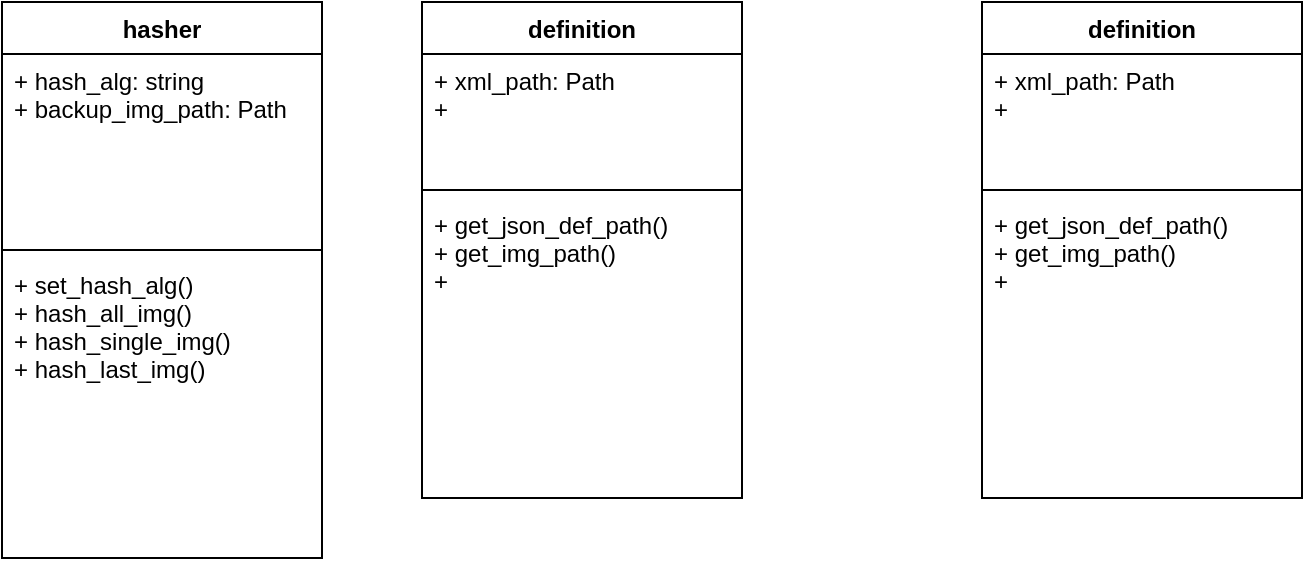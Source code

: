 <mxfile version="20.6.0" type="github">
  <diagram id="bMo1qKAcTcvX_rqiJ0I-" name="Page-1">
    <mxGraphModel dx="1422" dy="762" grid="1" gridSize="10" guides="1" tooltips="1" connect="1" arrows="1" fold="1" page="1" pageScale="1" pageWidth="850" pageHeight="1100" math="0" shadow="0">
      <root>
        <mxCell id="0" />
        <mxCell id="1" parent="0" />
        <mxCell id="J5avImgitHCRgGs_-t2m-5" value="hasher" style="swimlane;fontStyle=1;align=center;verticalAlign=top;childLayout=stackLayout;horizontal=1;startSize=26;horizontalStack=0;resizeParent=1;resizeParentMax=0;resizeLast=0;collapsible=1;marginBottom=0;" vertex="1" parent="1">
          <mxGeometry x="10" y="50" width="160" height="278" as="geometry" />
        </mxCell>
        <mxCell id="J5avImgitHCRgGs_-t2m-6" value="+ hash_alg: string&#xa;+ backup_img_path: Path&#xa;" style="text;strokeColor=none;fillColor=none;align=left;verticalAlign=top;spacingLeft=4;spacingRight=4;overflow=hidden;rotatable=0;points=[[0,0.5],[1,0.5]];portConstraint=eastwest;" vertex="1" parent="J5avImgitHCRgGs_-t2m-5">
          <mxGeometry y="26" width="160" height="94" as="geometry" />
        </mxCell>
        <mxCell id="J5avImgitHCRgGs_-t2m-7" value="" style="line;strokeWidth=1;fillColor=none;align=left;verticalAlign=middle;spacingTop=-1;spacingLeft=3;spacingRight=3;rotatable=0;labelPosition=right;points=[];portConstraint=eastwest;strokeColor=inherit;" vertex="1" parent="J5avImgitHCRgGs_-t2m-5">
          <mxGeometry y="120" width="160" height="8" as="geometry" />
        </mxCell>
        <mxCell id="J5avImgitHCRgGs_-t2m-8" value="+ set_hash_alg()&#xa;+ hash_all_img()&#xa;+ hash_single_img()&#xa;+ hash_last_img()" style="text;strokeColor=none;fillColor=none;align=left;verticalAlign=top;spacingLeft=4;spacingRight=4;overflow=hidden;rotatable=0;points=[[0,0.5],[1,0.5]];portConstraint=eastwest;" vertex="1" parent="J5avImgitHCRgGs_-t2m-5">
          <mxGeometry y="128" width="160" height="150" as="geometry" />
        </mxCell>
        <mxCell id="J5avImgitHCRgGs_-t2m-13" value="definition" style="swimlane;fontStyle=1;align=center;verticalAlign=top;childLayout=stackLayout;horizontal=1;startSize=26;horizontalStack=0;resizeParent=1;resizeParentMax=0;resizeLast=0;collapsible=1;marginBottom=0;" vertex="1" parent="1">
          <mxGeometry x="220" y="50" width="160" height="248" as="geometry" />
        </mxCell>
        <mxCell id="J5avImgitHCRgGs_-t2m-14" value="+ xml_path: Path&#xa;+ " style="text;strokeColor=none;fillColor=none;align=left;verticalAlign=top;spacingLeft=4;spacingRight=4;overflow=hidden;rotatable=0;points=[[0,0.5],[1,0.5]];portConstraint=eastwest;" vertex="1" parent="J5avImgitHCRgGs_-t2m-13">
          <mxGeometry y="26" width="160" height="64" as="geometry" />
        </mxCell>
        <mxCell id="J5avImgitHCRgGs_-t2m-15" value="" style="line;strokeWidth=1;fillColor=none;align=left;verticalAlign=middle;spacingTop=-1;spacingLeft=3;spacingRight=3;rotatable=0;labelPosition=right;points=[];portConstraint=eastwest;strokeColor=inherit;" vertex="1" parent="J5avImgitHCRgGs_-t2m-13">
          <mxGeometry y="90" width="160" height="8" as="geometry" />
        </mxCell>
        <mxCell id="J5avImgitHCRgGs_-t2m-16" value="+ get_json_def_path()&#xa;+ get_img_path()&#xa;+" style="text;strokeColor=none;fillColor=none;align=left;verticalAlign=top;spacingLeft=4;spacingRight=4;overflow=hidden;rotatable=0;points=[[0,0.5],[1,0.5]];portConstraint=eastwest;" vertex="1" parent="J5avImgitHCRgGs_-t2m-13">
          <mxGeometry y="98" width="160" height="150" as="geometry" />
        </mxCell>
        <mxCell id="J5avImgitHCRgGs_-t2m-21" value="definition" style="swimlane;fontStyle=1;align=center;verticalAlign=top;childLayout=stackLayout;horizontal=1;startSize=26;horizontalStack=0;resizeParent=1;resizeParentMax=0;resizeLast=0;collapsible=1;marginBottom=0;" vertex="1" parent="1">
          <mxGeometry x="500" y="50" width="160" height="248" as="geometry" />
        </mxCell>
        <mxCell id="J5avImgitHCRgGs_-t2m-22" value="+ xml_path: Path&#xa;+ " style="text;strokeColor=none;fillColor=none;align=left;verticalAlign=top;spacingLeft=4;spacingRight=4;overflow=hidden;rotatable=0;points=[[0,0.5],[1,0.5]];portConstraint=eastwest;" vertex="1" parent="J5avImgitHCRgGs_-t2m-21">
          <mxGeometry y="26" width="160" height="64" as="geometry" />
        </mxCell>
        <mxCell id="J5avImgitHCRgGs_-t2m-23" value="" style="line;strokeWidth=1;fillColor=none;align=left;verticalAlign=middle;spacingTop=-1;spacingLeft=3;spacingRight=3;rotatable=0;labelPosition=right;points=[];portConstraint=eastwest;strokeColor=inherit;" vertex="1" parent="J5avImgitHCRgGs_-t2m-21">
          <mxGeometry y="90" width="160" height="8" as="geometry" />
        </mxCell>
        <mxCell id="J5avImgitHCRgGs_-t2m-24" value="+ get_json_def_path()&#xa;+ get_img_path()&#xa;+" style="text;strokeColor=none;fillColor=none;align=left;verticalAlign=top;spacingLeft=4;spacingRight=4;overflow=hidden;rotatable=0;points=[[0,0.5],[1,0.5]];portConstraint=eastwest;" vertex="1" parent="J5avImgitHCRgGs_-t2m-21">
          <mxGeometry y="98" width="160" height="150" as="geometry" />
        </mxCell>
      </root>
    </mxGraphModel>
  </diagram>
</mxfile>
